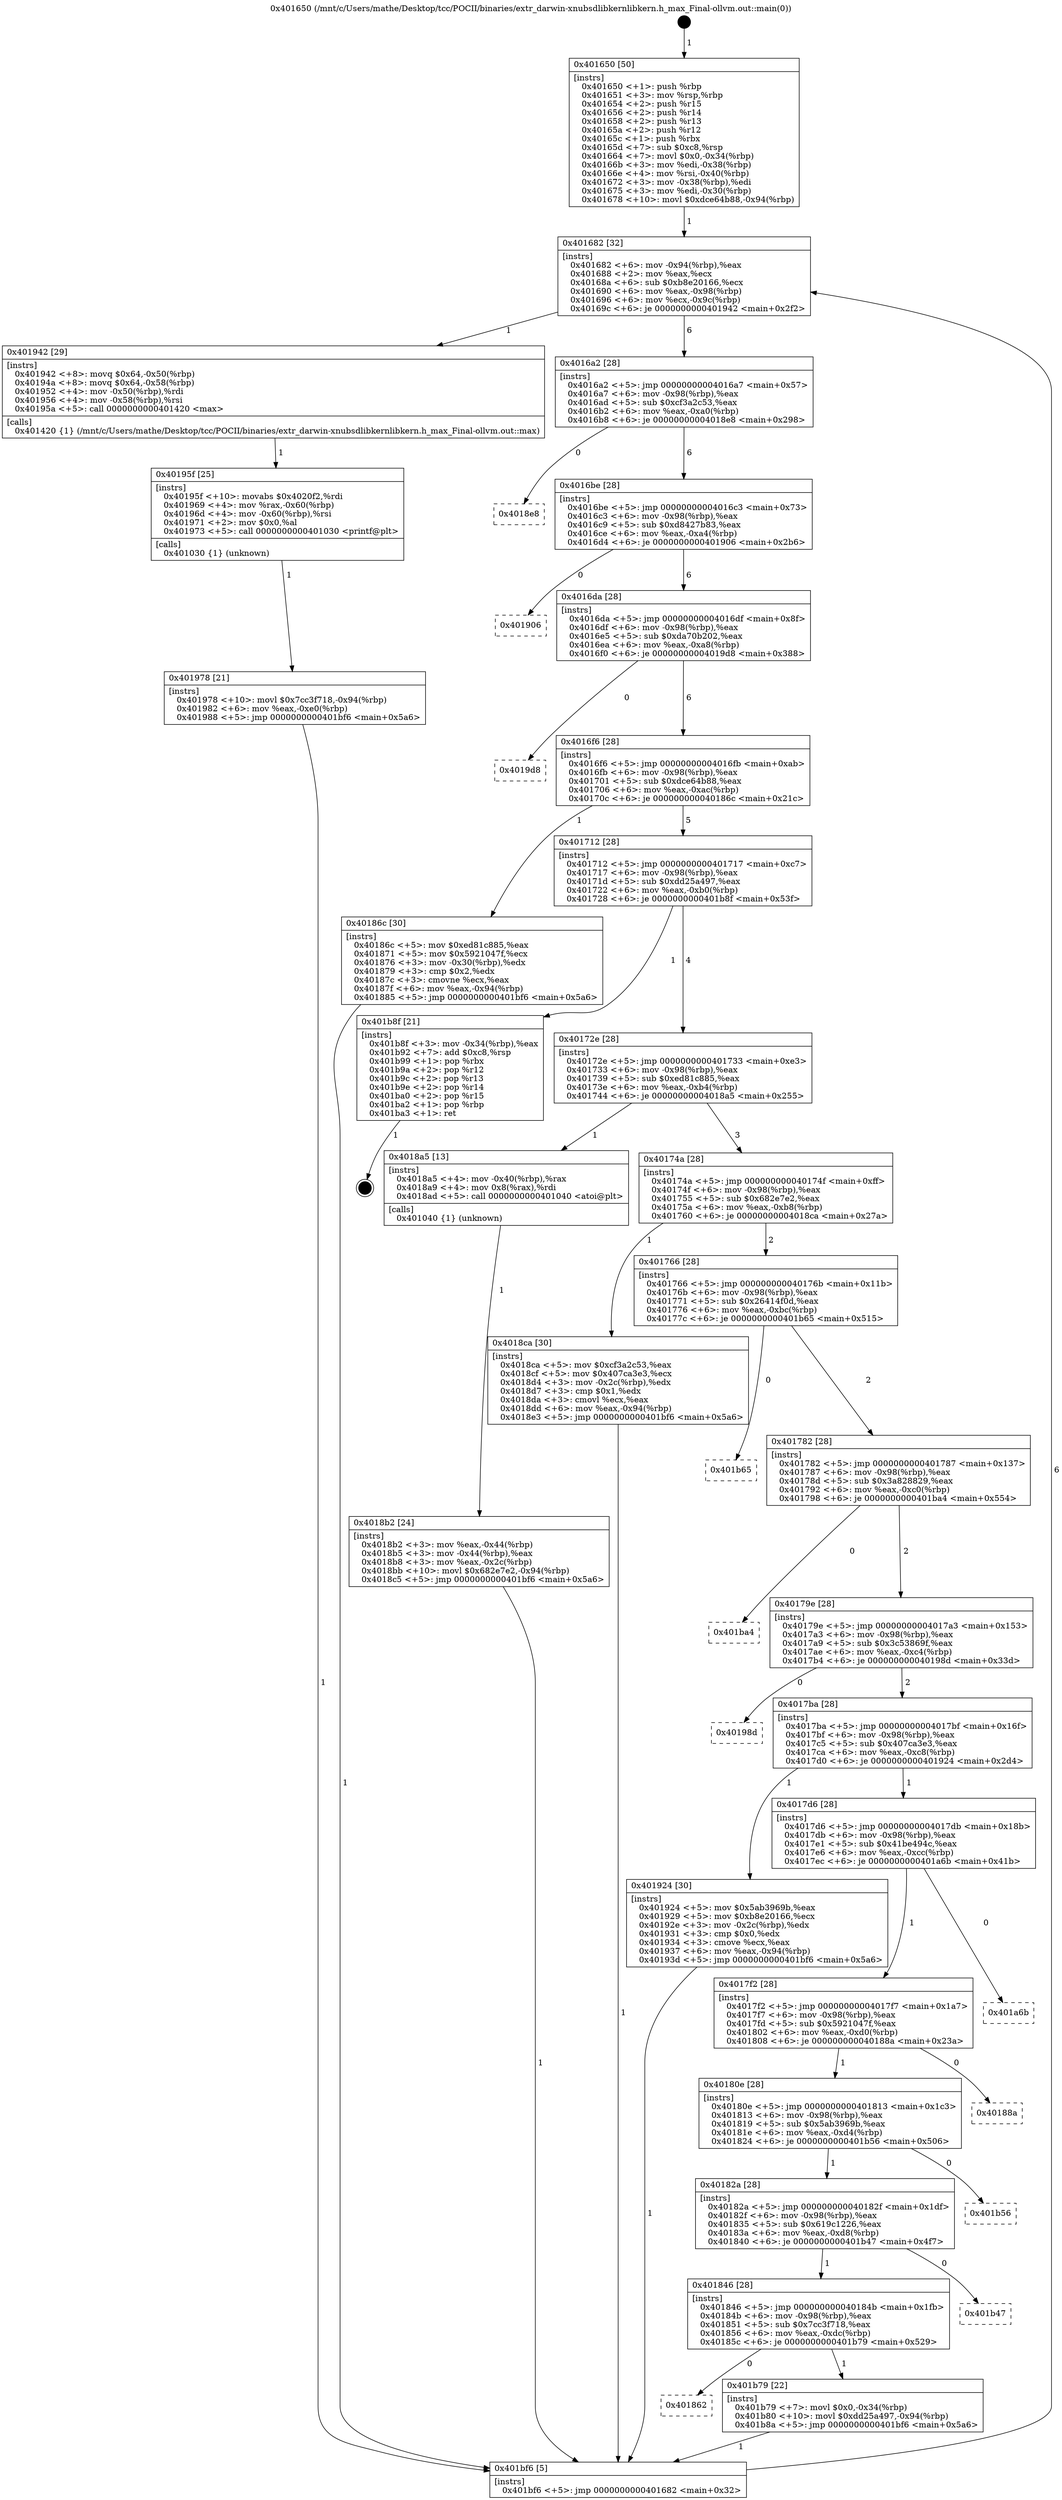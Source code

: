 digraph "0x401650" {
  label = "0x401650 (/mnt/c/Users/mathe/Desktop/tcc/POCII/binaries/extr_darwin-xnubsdlibkernlibkern.h_max_Final-ollvm.out::main(0))"
  labelloc = "t"
  node[shape=record]

  Entry [label="",width=0.3,height=0.3,shape=circle,fillcolor=black,style=filled]
  "0x401682" [label="{
     0x401682 [32]\l
     | [instrs]\l
     &nbsp;&nbsp;0x401682 \<+6\>: mov -0x94(%rbp),%eax\l
     &nbsp;&nbsp;0x401688 \<+2\>: mov %eax,%ecx\l
     &nbsp;&nbsp;0x40168a \<+6\>: sub $0xb8e20166,%ecx\l
     &nbsp;&nbsp;0x401690 \<+6\>: mov %eax,-0x98(%rbp)\l
     &nbsp;&nbsp;0x401696 \<+6\>: mov %ecx,-0x9c(%rbp)\l
     &nbsp;&nbsp;0x40169c \<+6\>: je 0000000000401942 \<main+0x2f2\>\l
  }"]
  "0x401942" [label="{
     0x401942 [29]\l
     | [instrs]\l
     &nbsp;&nbsp;0x401942 \<+8\>: movq $0x64,-0x50(%rbp)\l
     &nbsp;&nbsp;0x40194a \<+8\>: movq $0x64,-0x58(%rbp)\l
     &nbsp;&nbsp;0x401952 \<+4\>: mov -0x50(%rbp),%rdi\l
     &nbsp;&nbsp;0x401956 \<+4\>: mov -0x58(%rbp),%rsi\l
     &nbsp;&nbsp;0x40195a \<+5\>: call 0000000000401420 \<max\>\l
     | [calls]\l
     &nbsp;&nbsp;0x401420 \{1\} (/mnt/c/Users/mathe/Desktop/tcc/POCII/binaries/extr_darwin-xnubsdlibkernlibkern.h_max_Final-ollvm.out::max)\l
  }"]
  "0x4016a2" [label="{
     0x4016a2 [28]\l
     | [instrs]\l
     &nbsp;&nbsp;0x4016a2 \<+5\>: jmp 00000000004016a7 \<main+0x57\>\l
     &nbsp;&nbsp;0x4016a7 \<+6\>: mov -0x98(%rbp),%eax\l
     &nbsp;&nbsp;0x4016ad \<+5\>: sub $0xcf3a2c53,%eax\l
     &nbsp;&nbsp;0x4016b2 \<+6\>: mov %eax,-0xa0(%rbp)\l
     &nbsp;&nbsp;0x4016b8 \<+6\>: je 00000000004018e8 \<main+0x298\>\l
  }"]
  Exit [label="",width=0.3,height=0.3,shape=circle,fillcolor=black,style=filled,peripheries=2]
  "0x4018e8" [label="{
     0x4018e8\l
  }", style=dashed]
  "0x4016be" [label="{
     0x4016be [28]\l
     | [instrs]\l
     &nbsp;&nbsp;0x4016be \<+5\>: jmp 00000000004016c3 \<main+0x73\>\l
     &nbsp;&nbsp;0x4016c3 \<+6\>: mov -0x98(%rbp),%eax\l
     &nbsp;&nbsp;0x4016c9 \<+5\>: sub $0xd8427b83,%eax\l
     &nbsp;&nbsp;0x4016ce \<+6\>: mov %eax,-0xa4(%rbp)\l
     &nbsp;&nbsp;0x4016d4 \<+6\>: je 0000000000401906 \<main+0x2b6\>\l
  }"]
  "0x401862" [label="{
     0x401862\l
  }", style=dashed]
  "0x401906" [label="{
     0x401906\l
  }", style=dashed]
  "0x4016da" [label="{
     0x4016da [28]\l
     | [instrs]\l
     &nbsp;&nbsp;0x4016da \<+5\>: jmp 00000000004016df \<main+0x8f\>\l
     &nbsp;&nbsp;0x4016df \<+6\>: mov -0x98(%rbp),%eax\l
     &nbsp;&nbsp;0x4016e5 \<+5\>: sub $0xda70b202,%eax\l
     &nbsp;&nbsp;0x4016ea \<+6\>: mov %eax,-0xa8(%rbp)\l
     &nbsp;&nbsp;0x4016f0 \<+6\>: je 00000000004019d8 \<main+0x388\>\l
  }"]
  "0x401b79" [label="{
     0x401b79 [22]\l
     | [instrs]\l
     &nbsp;&nbsp;0x401b79 \<+7\>: movl $0x0,-0x34(%rbp)\l
     &nbsp;&nbsp;0x401b80 \<+10\>: movl $0xdd25a497,-0x94(%rbp)\l
     &nbsp;&nbsp;0x401b8a \<+5\>: jmp 0000000000401bf6 \<main+0x5a6\>\l
  }"]
  "0x4019d8" [label="{
     0x4019d8\l
  }", style=dashed]
  "0x4016f6" [label="{
     0x4016f6 [28]\l
     | [instrs]\l
     &nbsp;&nbsp;0x4016f6 \<+5\>: jmp 00000000004016fb \<main+0xab\>\l
     &nbsp;&nbsp;0x4016fb \<+6\>: mov -0x98(%rbp),%eax\l
     &nbsp;&nbsp;0x401701 \<+5\>: sub $0xdce64b88,%eax\l
     &nbsp;&nbsp;0x401706 \<+6\>: mov %eax,-0xac(%rbp)\l
     &nbsp;&nbsp;0x40170c \<+6\>: je 000000000040186c \<main+0x21c\>\l
  }"]
  "0x401846" [label="{
     0x401846 [28]\l
     | [instrs]\l
     &nbsp;&nbsp;0x401846 \<+5\>: jmp 000000000040184b \<main+0x1fb\>\l
     &nbsp;&nbsp;0x40184b \<+6\>: mov -0x98(%rbp),%eax\l
     &nbsp;&nbsp;0x401851 \<+5\>: sub $0x7cc3f718,%eax\l
     &nbsp;&nbsp;0x401856 \<+6\>: mov %eax,-0xdc(%rbp)\l
     &nbsp;&nbsp;0x40185c \<+6\>: je 0000000000401b79 \<main+0x529\>\l
  }"]
  "0x40186c" [label="{
     0x40186c [30]\l
     | [instrs]\l
     &nbsp;&nbsp;0x40186c \<+5\>: mov $0xed81c885,%eax\l
     &nbsp;&nbsp;0x401871 \<+5\>: mov $0x5921047f,%ecx\l
     &nbsp;&nbsp;0x401876 \<+3\>: mov -0x30(%rbp),%edx\l
     &nbsp;&nbsp;0x401879 \<+3\>: cmp $0x2,%edx\l
     &nbsp;&nbsp;0x40187c \<+3\>: cmovne %ecx,%eax\l
     &nbsp;&nbsp;0x40187f \<+6\>: mov %eax,-0x94(%rbp)\l
     &nbsp;&nbsp;0x401885 \<+5\>: jmp 0000000000401bf6 \<main+0x5a6\>\l
  }"]
  "0x401712" [label="{
     0x401712 [28]\l
     | [instrs]\l
     &nbsp;&nbsp;0x401712 \<+5\>: jmp 0000000000401717 \<main+0xc7\>\l
     &nbsp;&nbsp;0x401717 \<+6\>: mov -0x98(%rbp),%eax\l
     &nbsp;&nbsp;0x40171d \<+5\>: sub $0xdd25a497,%eax\l
     &nbsp;&nbsp;0x401722 \<+6\>: mov %eax,-0xb0(%rbp)\l
     &nbsp;&nbsp;0x401728 \<+6\>: je 0000000000401b8f \<main+0x53f\>\l
  }"]
  "0x401bf6" [label="{
     0x401bf6 [5]\l
     | [instrs]\l
     &nbsp;&nbsp;0x401bf6 \<+5\>: jmp 0000000000401682 \<main+0x32\>\l
  }"]
  "0x401650" [label="{
     0x401650 [50]\l
     | [instrs]\l
     &nbsp;&nbsp;0x401650 \<+1\>: push %rbp\l
     &nbsp;&nbsp;0x401651 \<+3\>: mov %rsp,%rbp\l
     &nbsp;&nbsp;0x401654 \<+2\>: push %r15\l
     &nbsp;&nbsp;0x401656 \<+2\>: push %r14\l
     &nbsp;&nbsp;0x401658 \<+2\>: push %r13\l
     &nbsp;&nbsp;0x40165a \<+2\>: push %r12\l
     &nbsp;&nbsp;0x40165c \<+1\>: push %rbx\l
     &nbsp;&nbsp;0x40165d \<+7\>: sub $0xc8,%rsp\l
     &nbsp;&nbsp;0x401664 \<+7\>: movl $0x0,-0x34(%rbp)\l
     &nbsp;&nbsp;0x40166b \<+3\>: mov %edi,-0x38(%rbp)\l
     &nbsp;&nbsp;0x40166e \<+4\>: mov %rsi,-0x40(%rbp)\l
     &nbsp;&nbsp;0x401672 \<+3\>: mov -0x38(%rbp),%edi\l
     &nbsp;&nbsp;0x401675 \<+3\>: mov %edi,-0x30(%rbp)\l
     &nbsp;&nbsp;0x401678 \<+10\>: movl $0xdce64b88,-0x94(%rbp)\l
  }"]
  "0x401b47" [label="{
     0x401b47\l
  }", style=dashed]
  "0x401b8f" [label="{
     0x401b8f [21]\l
     | [instrs]\l
     &nbsp;&nbsp;0x401b8f \<+3\>: mov -0x34(%rbp),%eax\l
     &nbsp;&nbsp;0x401b92 \<+7\>: add $0xc8,%rsp\l
     &nbsp;&nbsp;0x401b99 \<+1\>: pop %rbx\l
     &nbsp;&nbsp;0x401b9a \<+2\>: pop %r12\l
     &nbsp;&nbsp;0x401b9c \<+2\>: pop %r13\l
     &nbsp;&nbsp;0x401b9e \<+2\>: pop %r14\l
     &nbsp;&nbsp;0x401ba0 \<+2\>: pop %r15\l
     &nbsp;&nbsp;0x401ba2 \<+1\>: pop %rbp\l
     &nbsp;&nbsp;0x401ba3 \<+1\>: ret\l
  }"]
  "0x40172e" [label="{
     0x40172e [28]\l
     | [instrs]\l
     &nbsp;&nbsp;0x40172e \<+5\>: jmp 0000000000401733 \<main+0xe3\>\l
     &nbsp;&nbsp;0x401733 \<+6\>: mov -0x98(%rbp),%eax\l
     &nbsp;&nbsp;0x401739 \<+5\>: sub $0xed81c885,%eax\l
     &nbsp;&nbsp;0x40173e \<+6\>: mov %eax,-0xb4(%rbp)\l
     &nbsp;&nbsp;0x401744 \<+6\>: je 00000000004018a5 \<main+0x255\>\l
  }"]
  "0x40182a" [label="{
     0x40182a [28]\l
     | [instrs]\l
     &nbsp;&nbsp;0x40182a \<+5\>: jmp 000000000040182f \<main+0x1df\>\l
     &nbsp;&nbsp;0x40182f \<+6\>: mov -0x98(%rbp),%eax\l
     &nbsp;&nbsp;0x401835 \<+5\>: sub $0x619c1226,%eax\l
     &nbsp;&nbsp;0x40183a \<+6\>: mov %eax,-0xd8(%rbp)\l
     &nbsp;&nbsp;0x401840 \<+6\>: je 0000000000401b47 \<main+0x4f7\>\l
  }"]
  "0x4018a5" [label="{
     0x4018a5 [13]\l
     | [instrs]\l
     &nbsp;&nbsp;0x4018a5 \<+4\>: mov -0x40(%rbp),%rax\l
     &nbsp;&nbsp;0x4018a9 \<+4\>: mov 0x8(%rax),%rdi\l
     &nbsp;&nbsp;0x4018ad \<+5\>: call 0000000000401040 \<atoi@plt\>\l
     | [calls]\l
     &nbsp;&nbsp;0x401040 \{1\} (unknown)\l
  }"]
  "0x40174a" [label="{
     0x40174a [28]\l
     | [instrs]\l
     &nbsp;&nbsp;0x40174a \<+5\>: jmp 000000000040174f \<main+0xff\>\l
     &nbsp;&nbsp;0x40174f \<+6\>: mov -0x98(%rbp),%eax\l
     &nbsp;&nbsp;0x401755 \<+5\>: sub $0x682e7e2,%eax\l
     &nbsp;&nbsp;0x40175a \<+6\>: mov %eax,-0xb8(%rbp)\l
     &nbsp;&nbsp;0x401760 \<+6\>: je 00000000004018ca \<main+0x27a\>\l
  }"]
  "0x4018b2" [label="{
     0x4018b2 [24]\l
     | [instrs]\l
     &nbsp;&nbsp;0x4018b2 \<+3\>: mov %eax,-0x44(%rbp)\l
     &nbsp;&nbsp;0x4018b5 \<+3\>: mov -0x44(%rbp),%eax\l
     &nbsp;&nbsp;0x4018b8 \<+3\>: mov %eax,-0x2c(%rbp)\l
     &nbsp;&nbsp;0x4018bb \<+10\>: movl $0x682e7e2,-0x94(%rbp)\l
     &nbsp;&nbsp;0x4018c5 \<+5\>: jmp 0000000000401bf6 \<main+0x5a6\>\l
  }"]
  "0x401b56" [label="{
     0x401b56\l
  }", style=dashed]
  "0x4018ca" [label="{
     0x4018ca [30]\l
     | [instrs]\l
     &nbsp;&nbsp;0x4018ca \<+5\>: mov $0xcf3a2c53,%eax\l
     &nbsp;&nbsp;0x4018cf \<+5\>: mov $0x407ca3e3,%ecx\l
     &nbsp;&nbsp;0x4018d4 \<+3\>: mov -0x2c(%rbp),%edx\l
     &nbsp;&nbsp;0x4018d7 \<+3\>: cmp $0x1,%edx\l
     &nbsp;&nbsp;0x4018da \<+3\>: cmovl %ecx,%eax\l
     &nbsp;&nbsp;0x4018dd \<+6\>: mov %eax,-0x94(%rbp)\l
     &nbsp;&nbsp;0x4018e3 \<+5\>: jmp 0000000000401bf6 \<main+0x5a6\>\l
  }"]
  "0x401766" [label="{
     0x401766 [28]\l
     | [instrs]\l
     &nbsp;&nbsp;0x401766 \<+5\>: jmp 000000000040176b \<main+0x11b\>\l
     &nbsp;&nbsp;0x40176b \<+6\>: mov -0x98(%rbp),%eax\l
     &nbsp;&nbsp;0x401771 \<+5\>: sub $0x26414f0d,%eax\l
     &nbsp;&nbsp;0x401776 \<+6\>: mov %eax,-0xbc(%rbp)\l
     &nbsp;&nbsp;0x40177c \<+6\>: je 0000000000401b65 \<main+0x515\>\l
  }"]
  "0x40180e" [label="{
     0x40180e [28]\l
     | [instrs]\l
     &nbsp;&nbsp;0x40180e \<+5\>: jmp 0000000000401813 \<main+0x1c3\>\l
     &nbsp;&nbsp;0x401813 \<+6\>: mov -0x98(%rbp),%eax\l
     &nbsp;&nbsp;0x401819 \<+5\>: sub $0x5ab3969b,%eax\l
     &nbsp;&nbsp;0x40181e \<+6\>: mov %eax,-0xd4(%rbp)\l
     &nbsp;&nbsp;0x401824 \<+6\>: je 0000000000401b56 \<main+0x506\>\l
  }"]
  "0x401b65" [label="{
     0x401b65\l
  }", style=dashed]
  "0x401782" [label="{
     0x401782 [28]\l
     | [instrs]\l
     &nbsp;&nbsp;0x401782 \<+5\>: jmp 0000000000401787 \<main+0x137\>\l
     &nbsp;&nbsp;0x401787 \<+6\>: mov -0x98(%rbp),%eax\l
     &nbsp;&nbsp;0x40178d \<+5\>: sub $0x3a828829,%eax\l
     &nbsp;&nbsp;0x401792 \<+6\>: mov %eax,-0xc0(%rbp)\l
     &nbsp;&nbsp;0x401798 \<+6\>: je 0000000000401ba4 \<main+0x554\>\l
  }"]
  "0x40188a" [label="{
     0x40188a\l
  }", style=dashed]
  "0x401ba4" [label="{
     0x401ba4\l
  }", style=dashed]
  "0x40179e" [label="{
     0x40179e [28]\l
     | [instrs]\l
     &nbsp;&nbsp;0x40179e \<+5\>: jmp 00000000004017a3 \<main+0x153\>\l
     &nbsp;&nbsp;0x4017a3 \<+6\>: mov -0x98(%rbp),%eax\l
     &nbsp;&nbsp;0x4017a9 \<+5\>: sub $0x3c53869f,%eax\l
     &nbsp;&nbsp;0x4017ae \<+6\>: mov %eax,-0xc4(%rbp)\l
     &nbsp;&nbsp;0x4017b4 \<+6\>: je 000000000040198d \<main+0x33d\>\l
  }"]
  "0x4017f2" [label="{
     0x4017f2 [28]\l
     | [instrs]\l
     &nbsp;&nbsp;0x4017f2 \<+5\>: jmp 00000000004017f7 \<main+0x1a7\>\l
     &nbsp;&nbsp;0x4017f7 \<+6\>: mov -0x98(%rbp),%eax\l
     &nbsp;&nbsp;0x4017fd \<+5\>: sub $0x5921047f,%eax\l
     &nbsp;&nbsp;0x401802 \<+6\>: mov %eax,-0xd0(%rbp)\l
     &nbsp;&nbsp;0x401808 \<+6\>: je 000000000040188a \<main+0x23a\>\l
  }"]
  "0x40198d" [label="{
     0x40198d\l
  }", style=dashed]
  "0x4017ba" [label="{
     0x4017ba [28]\l
     | [instrs]\l
     &nbsp;&nbsp;0x4017ba \<+5\>: jmp 00000000004017bf \<main+0x16f\>\l
     &nbsp;&nbsp;0x4017bf \<+6\>: mov -0x98(%rbp),%eax\l
     &nbsp;&nbsp;0x4017c5 \<+5\>: sub $0x407ca3e3,%eax\l
     &nbsp;&nbsp;0x4017ca \<+6\>: mov %eax,-0xc8(%rbp)\l
     &nbsp;&nbsp;0x4017d0 \<+6\>: je 0000000000401924 \<main+0x2d4\>\l
  }"]
  "0x401a6b" [label="{
     0x401a6b\l
  }", style=dashed]
  "0x401924" [label="{
     0x401924 [30]\l
     | [instrs]\l
     &nbsp;&nbsp;0x401924 \<+5\>: mov $0x5ab3969b,%eax\l
     &nbsp;&nbsp;0x401929 \<+5\>: mov $0xb8e20166,%ecx\l
     &nbsp;&nbsp;0x40192e \<+3\>: mov -0x2c(%rbp),%edx\l
     &nbsp;&nbsp;0x401931 \<+3\>: cmp $0x0,%edx\l
     &nbsp;&nbsp;0x401934 \<+3\>: cmove %ecx,%eax\l
     &nbsp;&nbsp;0x401937 \<+6\>: mov %eax,-0x94(%rbp)\l
     &nbsp;&nbsp;0x40193d \<+5\>: jmp 0000000000401bf6 \<main+0x5a6\>\l
  }"]
  "0x4017d6" [label="{
     0x4017d6 [28]\l
     | [instrs]\l
     &nbsp;&nbsp;0x4017d6 \<+5\>: jmp 00000000004017db \<main+0x18b\>\l
     &nbsp;&nbsp;0x4017db \<+6\>: mov -0x98(%rbp),%eax\l
     &nbsp;&nbsp;0x4017e1 \<+5\>: sub $0x41be494c,%eax\l
     &nbsp;&nbsp;0x4017e6 \<+6\>: mov %eax,-0xcc(%rbp)\l
     &nbsp;&nbsp;0x4017ec \<+6\>: je 0000000000401a6b \<main+0x41b\>\l
  }"]
  "0x40195f" [label="{
     0x40195f [25]\l
     | [instrs]\l
     &nbsp;&nbsp;0x40195f \<+10\>: movabs $0x4020f2,%rdi\l
     &nbsp;&nbsp;0x401969 \<+4\>: mov %rax,-0x60(%rbp)\l
     &nbsp;&nbsp;0x40196d \<+4\>: mov -0x60(%rbp),%rsi\l
     &nbsp;&nbsp;0x401971 \<+2\>: mov $0x0,%al\l
     &nbsp;&nbsp;0x401973 \<+5\>: call 0000000000401030 \<printf@plt\>\l
     | [calls]\l
     &nbsp;&nbsp;0x401030 \{1\} (unknown)\l
  }"]
  "0x401978" [label="{
     0x401978 [21]\l
     | [instrs]\l
     &nbsp;&nbsp;0x401978 \<+10\>: movl $0x7cc3f718,-0x94(%rbp)\l
     &nbsp;&nbsp;0x401982 \<+6\>: mov %eax,-0xe0(%rbp)\l
     &nbsp;&nbsp;0x401988 \<+5\>: jmp 0000000000401bf6 \<main+0x5a6\>\l
  }"]
  Entry -> "0x401650" [label=" 1"]
  "0x401682" -> "0x401942" [label=" 1"]
  "0x401682" -> "0x4016a2" [label=" 6"]
  "0x401b8f" -> Exit [label=" 1"]
  "0x4016a2" -> "0x4018e8" [label=" 0"]
  "0x4016a2" -> "0x4016be" [label=" 6"]
  "0x401b79" -> "0x401bf6" [label=" 1"]
  "0x4016be" -> "0x401906" [label=" 0"]
  "0x4016be" -> "0x4016da" [label=" 6"]
  "0x401846" -> "0x401862" [label=" 0"]
  "0x4016da" -> "0x4019d8" [label=" 0"]
  "0x4016da" -> "0x4016f6" [label=" 6"]
  "0x401846" -> "0x401b79" [label=" 1"]
  "0x4016f6" -> "0x40186c" [label=" 1"]
  "0x4016f6" -> "0x401712" [label=" 5"]
  "0x40186c" -> "0x401bf6" [label=" 1"]
  "0x401650" -> "0x401682" [label=" 1"]
  "0x401bf6" -> "0x401682" [label=" 6"]
  "0x40182a" -> "0x401846" [label=" 1"]
  "0x401712" -> "0x401b8f" [label=" 1"]
  "0x401712" -> "0x40172e" [label=" 4"]
  "0x40182a" -> "0x401b47" [label=" 0"]
  "0x40172e" -> "0x4018a5" [label=" 1"]
  "0x40172e" -> "0x40174a" [label=" 3"]
  "0x4018a5" -> "0x4018b2" [label=" 1"]
  "0x4018b2" -> "0x401bf6" [label=" 1"]
  "0x40180e" -> "0x40182a" [label=" 1"]
  "0x40174a" -> "0x4018ca" [label=" 1"]
  "0x40174a" -> "0x401766" [label=" 2"]
  "0x4018ca" -> "0x401bf6" [label=" 1"]
  "0x40180e" -> "0x401b56" [label=" 0"]
  "0x401766" -> "0x401b65" [label=" 0"]
  "0x401766" -> "0x401782" [label=" 2"]
  "0x4017f2" -> "0x40180e" [label=" 1"]
  "0x401782" -> "0x401ba4" [label=" 0"]
  "0x401782" -> "0x40179e" [label=" 2"]
  "0x4017f2" -> "0x40188a" [label=" 0"]
  "0x40179e" -> "0x40198d" [label=" 0"]
  "0x40179e" -> "0x4017ba" [label=" 2"]
  "0x4017d6" -> "0x4017f2" [label=" 1"]
  "0x4017ba" -> "0x401924" [label=" 1"]
  "0x4017ba" -> "0x4017d6" [label=" 1"]
  "0x401924" -> "0x401bf6" [label=" 1"]
  "0x401942" -> "0x40195f" [label=" 1"]
  "0x40195f" -> "0x401978" [label=" 1"]
  "0x401978" -> "0x401bf6" [label=" 1"]
  "0x4017d6" -> "0x401a6b" [label=" 0"]
}
